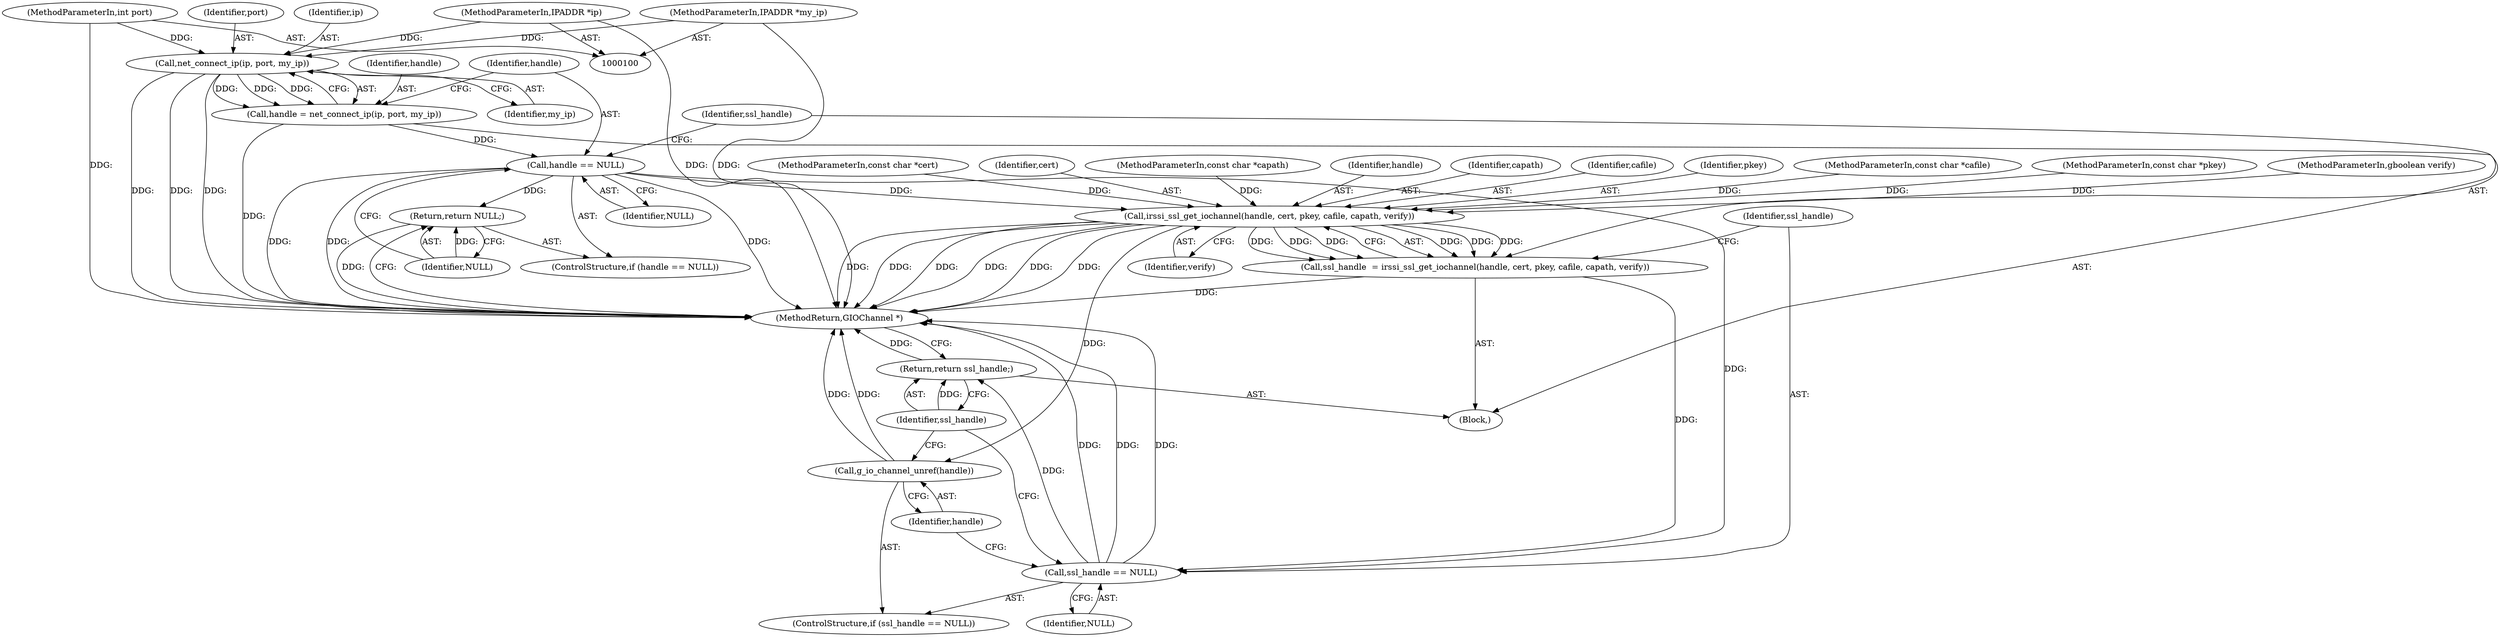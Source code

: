 digraph "1_irssi-proxy_85bbc05b21678e80423815d2ef1dfe26208491ab_2@API" {
"1000114" [label="(Call,net_connect_ip(ip, port, my_ip))"];
"1000101" [label="(MethodParameterIn,IPADDR *ip)"];
"1000102" [label="(MethodParameterIn,int port)"];
"1000103" [label="(MethodParameterIn,IPADDR *my_ip)"];
"1000112" [label="(Call,handle = net_connect_ip(ip, port, my_ip))"];
"1000119" [label="(Call,handle == NULL)"];
"1000122" [label="(Return,return NULL;)"];
"1000126" [label="(Call,irssi_ssl_get_iochannel(handle, cert, pkey, cafile, capath, verify))"];
"1000124" [label="(Call,ssl_handle  = irssi_ssl_get_iochannel(handle, cert, pkey, cafile, capath, verify))"];
"1000134" [label="(Call,ssl_handle == NULL)"];
"1000139" [label="(Return,return ssl_handle;)"];
"1000137" [label="(Call,g_io_channel_unref(handle))"];
"1000118" [label="(ControlStructure,if (handle == NULL))"];
"1000130" [label="(Identifier,cafile)"];
"1000129" [label="(Identifier,pkey)"];
"1000139" [label="(Return,return ssl_handle;)"];
"1000113" [label="(Identifier,handle)"];
"1000119" [label="(Call,handle == NULL)"];
"1000114" [label="(Call,net_connect_ip(ip, port, my_ip))"];
"1000106" [label="(MethodParameterIn,const char *cafile)"];
"1000105" [label="(MethodParameterIn,const char *pkey)"];
"1000120" [label="(Identifier,handle)"];
"1000125" [label="(Identifier,ssl_handle)"];
"1000132" [label="(Identifier,verify)"];
"1000103" [label="(MethodParameterIn,IPADDR *my_ip)"];
"1000134" [label="(Call,ssl_handle == NULL)"];
"1000122" [label="(Return,return NULL;)"];
"1000115" [label="(Identifier,ip)"];
"1000108" [label="(MethodParameterIn,gboolean verify)"];
"1000140" [label="(Identifier,ssl_handle)"];
"1000104" [label="(MethodParameterIn,const char *cert)"];
"1000102" [label="(MethodParameterIn,int port)"];
"1000126" [label="(Call,irssi_ssl_get_iochannel(handle, cert, pkey, cafile, capath, verify))"];
"1000117" [label="(Identifier,my_ip)"];
"1000141" [label="(MethodReturn,GIOChannel *)"];
"1000135" [label="(Identifier,ssl_handle)"];
"1000123" [label="(Identifier,NULL)"];
"1000124" [label="(Call,ssl_handle  = irssi_ssl_get_iochannel(handle, cert, pkey, cafile, capath, verify))"];
"1000128" [label="(Identifier,cert)"];
"1000136" [label="(Identifier,NULL)"];
"1000116" [label="(Identifier,port)"];
"1000133" [label="(ControlStructure,if (ssl_handle == NULL))"];
"1000107" [label="(MethodParameterIn,const char *capath)"];
"1000109" [label="(Block,)"];
"1000138" [label="(Identifier,handle)"];
"1000127" [label="(Identifier,handle)"];
"1000112" [label="(Call,handle = net_connect_ip(ip, port, my_ip))"];
"1000131" [label="(Identifier,capath)"];
"1000121" [label="(Identifier,NULL)"];
"1000137" [label="(Call,g_io_channel_unref(handle))"];
"1000101" [label="(MethodParameterIn,IPADDR *ip)"];
"1000114" -> "1000112"  [label="AST: "];
"1000114" -> "1000117"  [label="CFG: "];
"1000115" -> "1000114"  [label="AST: "];
"1000116" -> "1000114"  [label="AST: "];
"1000117" -> "1000114"  [label="AST: "];
"1000112" -> "1000114"  [label="CFG: "];
"1000114" -> "1000141"  [label="DDG: "];
"1000114" -> "1000141"  [label="DDG: "];
"1000114" -> "1000141"  [label="DDG: "];
"1000114" -> "1000112"  [label="DDG: "];
"1000114" -> "1000112"  [label="DDG: "];
"1000114" -> "1000112"  [label="DDG: "];
"1000101" -> "1000114"  [label="DDG: "];
"1000102" -> "1000114"  [label="DDG: "];
"1000103" -> "1000114"  [label="DDG: "];
"1000101" -> "1000100"  [label="AST: "];
"1000101" -> "1000141"  [label="DDG: "];
"1000102" -> "1000100"  [label="AST: "];
"1000102" -> "1000141"  [label="DDG: "];
"1000103" -> "1000100"  [label="AST: "];
"1000103" -> "1000141"  [label="DDG: "];
"1000112" -> "1000109"  [label="AST: "];
"1000113" -> "1000112"  [label="AST: "];
"1000120" -> "1000112"  [label="CFG: "];
"1000112" -> "1000141"  [label="DDG: "];
"1000112" -> "1000119"  [label="DDG: "];
"1000119" -> "1000118"  [label="AST: "];
"1000119" -> "1000121"  [label="CFG: "];
"1000120" -> "1000119"  [label="AST: "];
"1000121" -> "1000119"  [label="AST: "];
"1000123" -> "1000119"  [label="CFG: "];
"1000125" -> "1000119"  [label="CFG: "];
"1000119" -> "1000141"  [label="DDG: "];
"1000119" -> "1000141"  [label="DDG: "];
"1000119" -> "1000141"  [label="DDG: "];
"1000119" -> "1000122"  [label="DDG: "];
"1000119" -> "1000126"  [label="DDG: "];
"1000119" -> "1000134"  [label="DDG: "];
"1000122" -> "1000118"  [label="AST: "];
"1000122" -> "1000123"  [label="CFG: "];
"1000123" -> "1000122"  [label="AST: "];
"1000141" -> "1000122"  [label="CFG: "];
"1000122" -> "1000141"  [label="DDG: "];
"1000123" -> "1000122"  [label="DDG: "];
"1000126" -> "1000124"  [label="AST: "];
"1000126" -> "1000132"  [label="CFG: "];
"1000127" -> "1000126"  [label="AST: "];
"1000128" -> "1000126"  [label="AST: "];
"1000129" -> "1000126"  [label="AST: "];
"1000130" -> "1000126"  [label="AST: "];
"1000131" -> "1000126"  [label="AST: "];
"1000132" -> "1000126"  [label="AST: "];
"1000124" -> "1000126"  [label="CFG: "];
"1000126" -> "1000141"  [label="DDG: "];
"1000126" -> "1000141"  [label="DDG: "];
"1000126" -> "1000141"  [label="DDG: "];
"1000126" -> "1000141"  [label="DDG: "];
"1000126" -> "1000141"  [label="DDG: "];
"1000126" -> "1000141"  [label="DDG: "];
"1000126" -> "1000124"  [label="DDG: "];
"1000126" -> "1000124"  [label="DDG: "];
"1000126" -> "1000124"  [label="DDG: "];
"1000126" -> "1000124"  [label="DDG: "];
"1000126" -> "1000124"  [label="DDG: "];
"1000126" -> "1000124"  [label="DDG: "];
"1000104" -> "1000126"  [label="DDG: "];
"1000105" -> "1000126"  [label="DDG: "];
"1000106" -> "1000126"  [label="DDG: "];
"1000107" -> "1000126"  [label="DDG: "];
"1000108" -> "1000126"  [label="DDG: "];
"1000126" -> "1000137"  [label="DDG: "];
"1000124" -> "1000109"  [label="AST: "];
"1000125" -> "1000124"  [label="AST: "];
"1000135" -> "1000124"  [label="CFG: "];
"1000124" -> "1000141"  [label="DDG: "];
"1000124" -> "1000134"  [label="DDG: "];
"1000134" -> "1000133"  [label="AST: "];
"1000134" -> "1000136"  [label="CFG: "];
"1000135" -> "1000134"  [label="AST: "];
"1000136" -> "1000134"  [label="AST: "];
"1000138" -> "1000134"  [label="CFG: "];
"1000140" -> "1000134"  [label="CFG: "];
"1000134" -> "1000141"  [label="DDG: "];
"1000134" -> "1000141"  [label="DDG: "];
"1000134" -> "1000141"  [label="DDG: "];
"1000134" -> "1000139"  [label="DDG: "];
"1000139" -> "1000109"  [label="AST: "];
"1000139" -> "1000140"  [label="CFG: "];
"1000140" -> "1000139"  [label="AST: "];
"1000141" -> "1000139"  [label="CFG: "];
"1000139" -> "1000141"  [label="DDG: "];
"1000140" -> "1000139"  [label="DDG: "];
"1000137" -> "1000133"  [label="AST: "];
"1000137" -> "1000138"  [label="CFG: "];
"1000138" -> "1000137"  [label="AST: "];
"1000140" -> "1000137"  [label="CFG: "];
"1000137" -> "1000141"  [label="DDG: "];
"1000137" -> "1000141"  [label="DDG: "];
}
